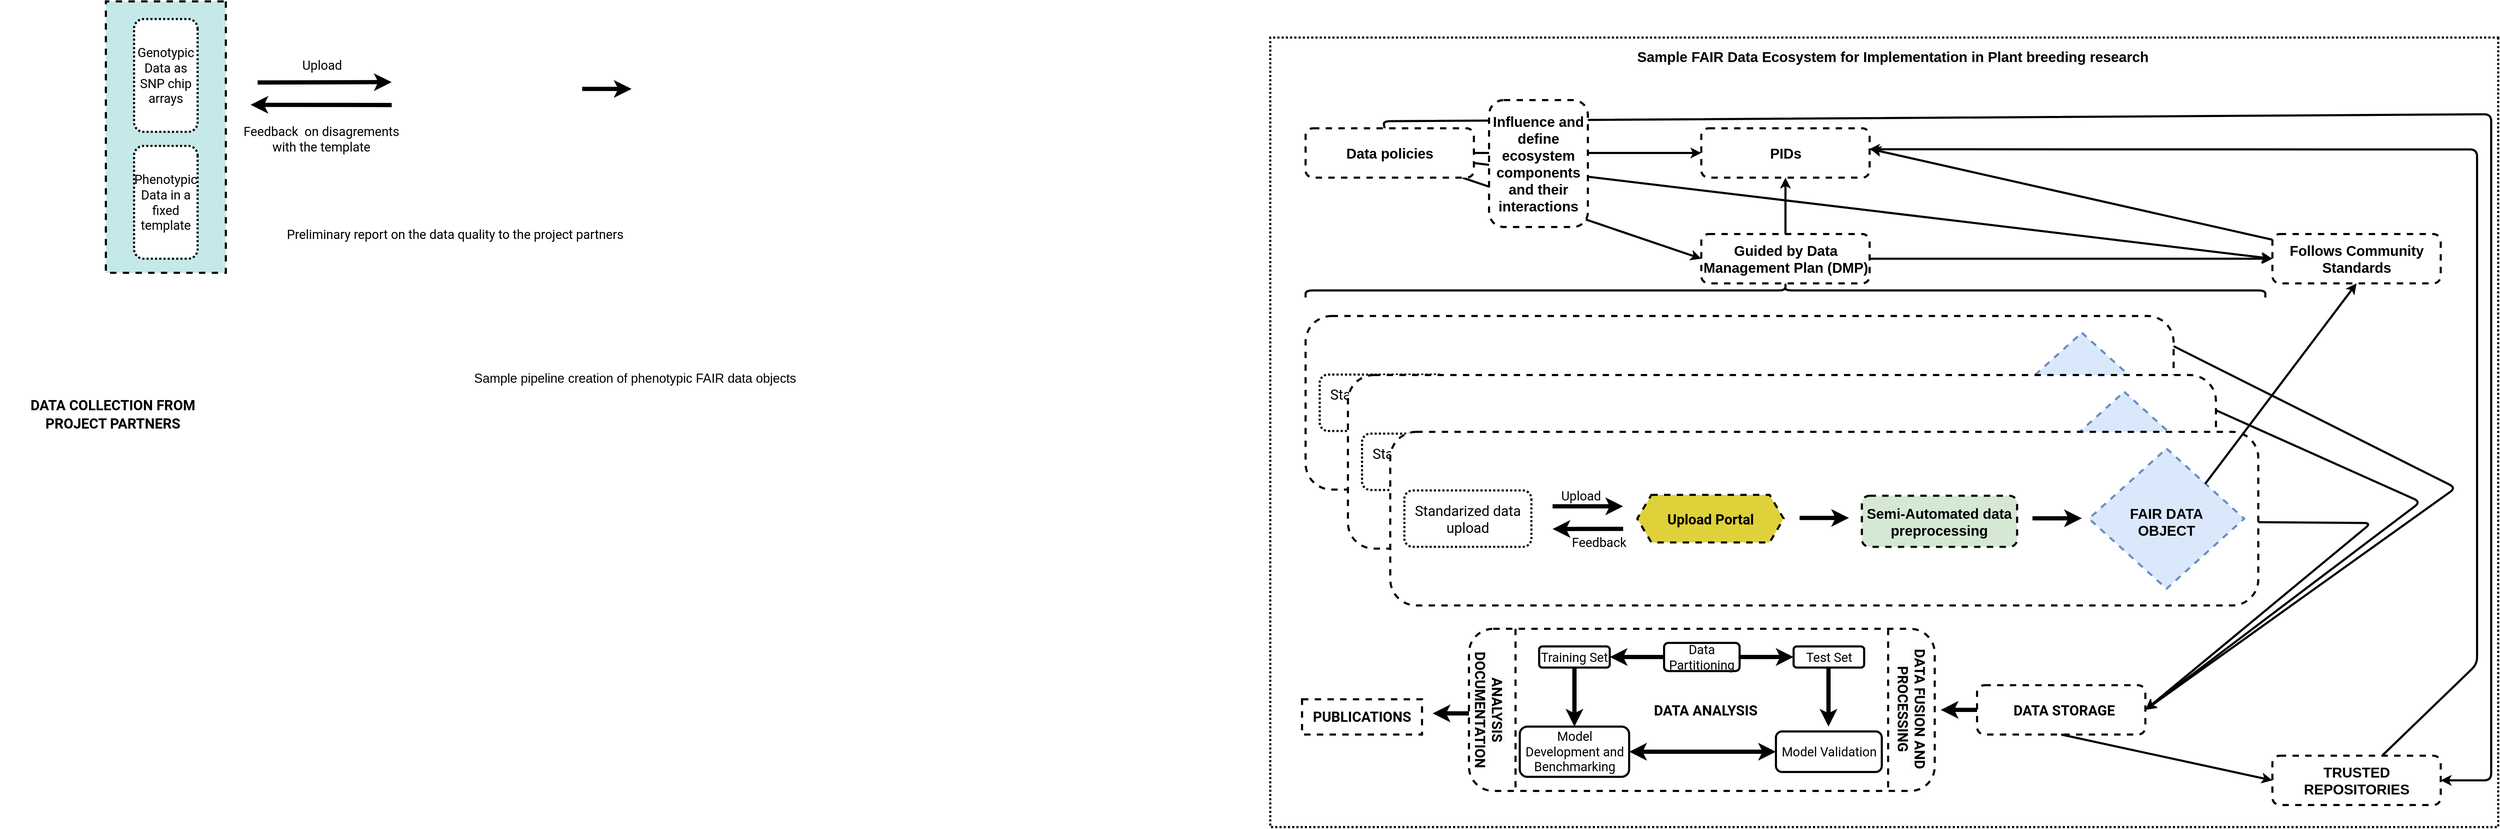 <mxfile>
    <diagram name="Page-1" id="5ZvDu0B-BvRj65fo0EQc">
        <mxGraphModel dx="5200" dy="1689" grid="1" gridSize="10" guides="1" tooltips="1" connect="1" arrows="1" fold="1" page="1" pageScale="1" pageWidth="1850" pageHeight="1850" math="0" shadow="0">
            <root>
                <mxCell id="0"/>
                <mxCell id="1" parent="0"/>
                <mxCell id="145" value="" style="rounded=0;whiteSpace=wrap;html=1;fillColor=none;dashed=1;strokeWidth=3;direction=south;dashPattern=1 1;" parent="1" vertex="1">
                    <mxGeometry x="20" y="361.25" width="1740" height="1120" as="geometry"/>
                </mxCell>
                <mxCell id="121" style="edgeStyle=none;html=1;entryX=1;entryY=0.5;entryDx=0;entryDy=0;strokeWidth=3;fontSize=20;fontColor=#000000;" parent="1" target="116" edge="1">
                    <mxGeometry relative="1" as="geometry">
                        <mxPoint x="1360" y="890" as="sourcePoint"/>
                        <Array as="points">
                            <mxPoint x="1650" y="1020"/>
                        </Array>
                    </mxGeometry>
                </mxCell>
                <mxCell id="38" value="" style="group" parent="1" vertex="1" connectable="0">
                    <mxGeometry x="70" y="756.25" width="1290" height="330" as="geometry"/>
                </mxCell>
                <mxCell id="10" value="" style="rounded=1;whiteSpace=wrap;html=1;dashed=1;strokeWidth=3;fontSize=18;" parent="38" vertex="1">
                    <mxGeometry width="1230" height="246.25" as="geometry"/>
                </mxCell>
                <mxCell id="37" value="" style="group" parent="38" vertex="1" connectable="0">
                    <mxGeometry x="20" y="23.75" width="1270" height="306.25" as="geometry"/>
                </mxCell>
                <mxCell id="33" value="" style="rhombus;whiteSpace=wrap;html=1;dashed=1;labelBackgroundColor=#99FF99;strokeColor=#6c8ebf;strokeWidth=3;fontSize=20;fillColor=#dae8fc;" parent="37" vertex="1">
                    <mxGeometry x="970" width="220" height="198.75" as="geometry"/>
                </mxCell>
                <mxCell id="36" value="" style="group" parent="37" vertex="1" connectable="0">
                    <mxGeometry y="59.37" width="1270" height="246.88" as="geometry"/>
                </mxCell>
                <mxCell id="oFZK95akWB134CkeK_YD-2" value="&lt;b&gt;&lt;font data-font-src=&quot;https://fonts.google.com/specimen/Roboto&quot; face=&quot;Roboto&quot; style=&quot;font-size: 20px;&quot;&gt;Upload Portal&lt;/font&gt;&lt;/b&gt;" style="shape=hexagon;perimeter=hexagonPerimeter2;whiteSpace=wrap;html=1;fixedSize=1;dashed=1;strokeWidth=3;fillColor=#dfd13a;" parent="36" vertex="1">
                    <mxGeometry x="330" y="6.25" width="207.5" height="67.5" as="geometry"/>
                </mxCell>
                <mxCell id="12" value="&lt;font style=&quot;font-size: 20px;&quot; data-font-src=&quot;https://fonts.google.com/specimen/Roboto&quot; face=&quot;Roboto&quot;&gt;Standarized data upload&lt;/font&gt;" style="rounded=1;whiteSpace=wrap;html=1;dashed=1;dashPattern=1 1;strokeWidth=3;direction=south;" parent="36" vertex="1">
                    <mxGeometry width="180" height="80" as="geometry"/>
                </mxCell>
                <mxCell id="25" value="" style="endArrow=classic;html=1;rounded=0;strokeWidth=6;" parent="36" edge="1">
                    <mxGeometry relative="1" as="geometry">
                        <mxPoint x="310" y="54.5" as="sourcePoint"/>
                        <mxPoint x="210" y="54.66" as="targetPoint"/>
                    </mxGeometry>
                </mxCell>
                <mxCell id="26" value="&lt;font style=&quot;font-size: 18px;&quot; data-font-src=&quot;https://fonts.google.com/specimen/Roboto&quot; face=&quot;Roboto&quot;&gt;Upload&lt;/font&gt;" style="edgeLabel;html=1;align=center;verticalAlign=middle;resizable=0;points=[];" parent="25" vertex="1" connectable="0">
                    <mxGeometry x="-0.06" y="-1" relative="1" as="geometry">
                        <mxPoint x="-13" y="-47" as="offset"/>
                    </mxGeometry>
                </mxCell>
                <mxCell id="27" value="" style="endArrow=classic;html=1;rounded=0;entryX=0.375;entryY=1;entryDx=0;entryDy=0;fontSize=16;strokeWidth=6;" parent="36" edge="1">
                    <mxGeometry relative="1" as="geometry">
                        <mxPoint x="210" y="22.5" as="sourcePoint"/>
                        <mxPoint x="310" y="22.5" as="targetPoint"/>
                        <Array as="points"/>
                    </mxGeometry>
                </mxCell>
                <mxCell id="28" value="&lt;font style=&quot;font-size: 18px;&quot; data-font-src=&quot;https://fonts.google.com/specimen/Roboto&quot; face=&quot;Roboto&quot;&gt;Feedback&amp;nbsp;&amp;nbsp;&lt;br&gt;&lt;/font&gt;" style="edgeLabel;html=1;align=center;verticalAlign=middle;resizable=0;points=[];" parent="27" vertex="1" connectable="0">
                    <mxGeometry x="-0.06" y="-1" relative="1" as="geometry">
                        <mxPoint x="23" y="49" as="offset"/>
                    </mxGeometry>
                </mxCell>
                <mxCell id="31" value="&lt;font size=&quot;1&quot; style=&quot;&quot;&gt;&lt;b style=&quot;font-size: 20px;&quot;&gt;Semi-Automated data preprocessing&lt;/b&gt;&lt;/font&gt;" style="rounded=1;whiteSpace=wrap;html=1;strokeWidth=3;dashed=1;fillColor=#d5e8d4;strokeColor=#000000;" parent="36" vertex="1">
                    <mxGeometry x="648.25" y="7.5" width="220" height="72.5" as="geometry"/>
                </mxCell>
                <mxCell id="32" value="" style="endArrow=classic;html=1;rounded=0;strokeWidth=6;" parent="36" edge="1">
                    <mxGeometry width="50" height="50" relative="1" as="geometry">
                        <mxPoint x="560" y="39" as="sourcePoint"/>
                        <mxPoint x="630" y="39" as="targetPoint"/>
                    </mxGeometry>
                </mxCell>
                <mxCell id="34" value="&lt;b style=&quot;border-color: var(--border-color);&quot;&gt;FAIR DATA OBJECT&lt;/b&gt;" style="text;html=1;strokeColor=none;fillColor=none;align=center;verticalAlign=middle;whiteSpace=wrap;rounded=0;dashed=1;labelBackgroundColor=none;strokeWidth=3;fontSize=20;fontColor=#000000;" parent="36" vertex="1">
                    <mxGeometry x="995" y="33.75" width="170" height="20" as="geometry"/>
                </mxCell>
                <mxCell id="35" value="" style="endArrow=classic;html=1;rounded=0;strokeWidth=6;" parent="36" edge="1">
                    <mxGeometry width="50" height="50" relative="1" as="geometry">
                        <mxPoint x="890" y="39.5" as="sourcePoint"/>
                        <mxPoint x="960" y="39.5" as="targetPoint"/>
                    </mxGeometry>
                </mxCell>
                <mxCell id="69" value="" style="group" parent="36" vertex="1" connectable="0">
                    <mxGeometry x="40" y="0.63" width="1230" height="246.25" as="geometry"/>
                </mxCell>
                <mxCell id="70" value="" style="rounded=1;whiteSpace=wrap;html=1;dashed=1;strokeWidth=3;fontSize=18;" parent="69" vertex="1">
                    <mxGeometry width="1230" height="246.25" as="geometry"/>
                </mxCell>
                <mxCell id="71" value="" style="group" parent="69" vertex="1" connectable="0">
                    <mxGeometry x="20" y="23.75" width="1190" height="198.75" as="geometry"/>
                </mxCell>
                <mxCell id="72" value="" style="rhombus;whiteSpace=wrap;html=1;dashed=1;labelBackgroundColor=#99FF99;strokeColor=#6c8ebf;strokeWidth=3;fontSize=20;fillColor=#dae8fc;" parent="71" vertex="1">
                    <mxGeometry x="970" width="220" height="198.75" as="geometry"/>
                </mxCell>
                <mxCell id="73" value="" style="group" parent="71" vertex="1" connectable="0">
                    <mxGeometry y="59.37" width="1165" height="80" as="geometry"/>
                </mxCell>
                <mxCell id="74" value="&lt;b&gt;&lt;font data-font-src=&quot;https://fonts.google.com/specimen/Roboto&quot; face=&quot;Roboto&quot; style=&quot;font-size: 20px;&quot;&gt;Upload Portal&lt;/font&gt;&lt;/b&gt;" style="shape=hexagon;perimeter=hexagonPerimeter2;whiteSpace=wrap;html=1;fixedSize=1;dashed=1;strokeWidth=3;fillColor=#dfd13a;" parent="73" vertex="1">
                    <mxGeometry x="330" y="6.25" width="207.5" height="67.5" as="geometry"/>
                </mxCell>
                <mxCell id="75" value="&lt;font style=&quot;font-size: 20px;&quot; data-font-src=&quot;https://fonts.google.com/specimen/Roboto&quot; face=&quot;Roboto&quot;&gt;Standarized data upload&lt;/font&gt;" style="rounded=1;whiteSpace=wrap;html=1;dashed=1;dashPattern=1 1;strokeWidth=3;direction=south;" parent="73" vertex="1">
                    <mxGeometry width="180" height="80" as="geometry"/>
                </mxCell>
                <mxCell id="76" value="" style="endArrow=classic;html=1;rounded=0;strokeWidth=6;" parent="73" edge="1">
                    <mxGeometry relative="1" as="geometry">
                        <mxPoint x="310" y="54.5" as="sourcePoint"/>
                        <mxPoint x="210" y="54.66" as="targetPoint"/>
                    </mxGeometry>
                </mxCell>
                <mxCell id="77" value="&lt;font style=&quot;font-size: 18px;&quot; data-font-src=&quot;https://fonts.google.com/specimen/Roboto&quot; face=&quot;Roboto&quot;&gt;Upload&lt;/font&gt;" style="edgeLabel;html=1;align=center;verticalAlign=middle;resizable=0;points=[];" parent="76" vertex="1" connectable="0">
                    <mxGeometry x="-0.06" y="-1" relative="1" as="geometry">
                        <mxPoint x="-13" y="-47" as="offset"/>
                    </mxGeometry>
                </mxCell>
                <mxCell id="78" value="" style="endArrow=classic;html=1;rounded=0;entryX=0.375;entryY=1;entryDx=0;entryDy=0;fontSize=16;strokeWidth=6;" parent="73" edge="1">
                    <mxGeometry relative="1" as="geometry">
                        <mxPoint x="210" y="22.5" as="sourcePoint"/>
                        <mxPoint x="310" y="22.5" as="targetPoint"/>
                        <Array as="points"/>
                    </mxGeometry>
                </mxCell>
                <mxCell id="79" value="&lt;font style=&quot;font-size: 18px;&quot; data-font-src=&quot;https://fonts.google.com/specimen/Roboto&quot; face=&quot;Roboto&quot;&gt;Feedback&amp;nbsp;&amp;nbsp;&lt;br&gt;&lt;/font&gt;" style="edgeLabel;html=1;align=center;verticalAlign=middle;resizable=0;points=[];" parent="78" vertex="1" connectable="0">
                    <mxGeometry x="-0.06" y="-1" relative="1" as="geometry">
                        <mxPoint x="23" y="49" as="offset"/>
                    </mxGeometry>
                </mxCell>
                <mxCell id="80" value="&lt;font size=&quot;1&quot; style=&quot;&quot;&gt;&lt;b style=&quot;font-size: 20px;&quot;&gt;Semi-Automated data preprocessing&lt;/b&gt;&lt;/font&gt;" style="rounded=1;whiteSpace=wrap;html=1;strokeWidth=3;dashed=1;fillColor=#d5e8d4;strokeColor=#000000;" parent="73" vertex="1">
                    <mxGeometry x="648.25" y="7.5" width="220" height="72.5" as="geometry"/>
                </mxCell>
                <mxCell id="81" value="" style="endArrow=classic;html=1;rounded=0;strokeWidth=6;" parent="73" edge="1">
                    <mxGeometry width="50" height="50" relative="1" as="geometry">
                        <mxPoint x="560" y="39" as="sourcePoint"/>
                        <mxPoint x="630" y="39" as="targetPoint"/>
                    </mxGeometry>
                </mxCell>
                <mxCell id="82" value="&lt;b style=&quot;border-color: var(--border-color);&quot;&gt;FAIR DATA OBJECT&lt;/b&gt;" style="text;html=1;strokeColor=none;fillColor=none;align=center;verticalAlign=middle;whiteSpace=wrap;rounded=0;dashed=1;labelBackgroundColor=none;strokeWidth=3;fontSize=20;fontColor=#000000;" parent="73" vertex="1">
                    <mxGeometry x="995" y="33.75" width="170" height="20" as="geometry"/>
                </mxCell>
                <mxCell id="83" value="" style="endArrow=classic;html=1;rounded=0;strokeWidth=6;" parent="73" edge="1">
                    <mxGeometry width="50" height="50" relative="1" as="geometry">
                        <mxPoint x="890" y="39.5" as="sourcePoint"/>
                        <mxPoint x="960" y="39.5" as="targetPoint"/>
                    </mxGeometry>
                </mxCell>
                <mxCell id="84" value="" style="group" parent="1" vertex="1" connectable="0">
                    <mxGeometry x="150" y="920" width="1270" height="246.88" as="geometry"/>
                </mxCell>
                <mxCell id="85" value="&lt;b&gt;&lt;font data-font-src=&quot;https://fonts.google.com/specimen/Roboto&quot; face=&quot;Roboto&quot; style=&quot;font-size: 20px;&quot;&gt;Upload Portal&lt;/font&gt;&lt;/b&gt;" style="shape=hexagon;perimeter=hexagonPerimeter2;whiteSpace=wrap;html=1;fixedSize=1;dashed=1;strokeWidth=3;fillColor=#dfd13a;" parent="84" vertex="1">
                    <mxGeometry x="330" y="6.25" width="207.5" height="67.5" as="geometry"/>
                </mxCell>
                <mxCell id="87" value="" style="endArrow=classic;html=1;rounded=0;strokeWidth=6;" parent="84" edge="1">
                    <mxGeometry relative="1" as="geometry">
                        <mxPoint x="310" y="54.5" as="sourcePoint"/>
                        <mxPoint x="210" y="54.66" as="targetPoint"/>
                    </mxGeometry>
                </mxCell>
                <mxCell id="88" value="&lt;font style=&quot;font-size: 18px;&quot; data-font-src=&quot;https://fonts.google.com/specimen/Roboto&quot; face=&quot;Roboto&quot;&gt;Upload&lt;/font&gt;" style="edgeLabel;html=1;align=center;verticalAlign=middle;resizable=0;points=[];" parent="87" vertex="1" connectable="0">
                    <mxGeometry x="-0.06" y="-1" relative="1" as="geometry">
                        <mxPoint x="-13" y="-47" as="offset"/>
                    </mxGeometry>
                </mxCell>
                <mxCell id="89" value="" style="endArrow=classic;html=1;rounded=0;entryX=0.375;entryY=1;entryDx=0;entryDy=0;fontSize=16;strokeWidth=6;" parent="84" edge="1">
                    <mxGeometry relative="1" as="geometry">
                        <mxPoint x="210" y="22.5" as="sourcePoint"/>
                        <mxPoint x="310" y="22.5" as="targetPoint"/>
                        <Array as="points"/>
                    </mxGeometry>
                </mxCell>
                <mxCell id="90" value="&lt;font style=&quot;font-size: 18px;&quot; data-font-src=&quot;https://fonts.google.com/specimen/Roboto&quot; face=&quot;Roboto&quot;&gt;Feedback&amp;nbsp;&amp;nbsp;&lt;br&gt;&lt;/font&gt;" style="edgeLabel;html=1;align=center;verticalAlign=middle;resizable=0;points=[];" parent="89" vertex="1" connectable="0">
                    <mxGeometry x="-0.06" y="-1" relative="1" as="geometry">
                        <mxPoint x="23" y="49" as="offset"/>
                    </mxGeometry>
                </mxCell>
                <mxCell id="91" value="&lt;font size=&quot;1&quot; style=&quot;&quot;&gt;&lt;b style=&quot;font-size: 20px;&quot;&gt;Semi-Automated data preprocessing&lt;/b&gt;&lt;/font&gt;" style="rounded=1;whiteSpace=wrap;html=1;strokeWidth=3;dashed=1;fillColor=#d5e8d4;strokeColor=#000000;" parent="84" vertex="1">
                    <mxGeometry x="648.25" y="7.5" width="220" height="72.5" as="geometry"/>
                </mxCell>
                <mxCell id="92" value="" style="endArrow=classic;html=1;rounded=0;strokeWidth=6;" parent="84" edge="1">
                    <mxGeometry width="50" height="50" relative="1" as="geometry">
                        <mxPoint x="560" y="39" as="sourcePoint"/>
                        <mxPoint x="630" y="39" as="targetPoint"/>
                    </mxGeometry>
                </mxCell>
                <mxCell id="93" value="&lt;b style=&quot;border-color: var(--border-color);&quot;&gt;FAIR DATA OBJECT&lt;/b&gt;" style="text;html=1;strokeColor=none;fillColor=none;align=center;verticalAlign=middle;whiteSpace=wrap;rounded=0;dashed=1;labelBackgroundColor=none;strokeWidth=3;fontSize=20;fontColor=#000000;" parent="84" vertex="1">
                    <mxGeometry x="995" y="33.75" width="170" height="20" as="geometry"/>
                </mxCell>
                <mxCell id="94" value="" style="endArrow=classic;html=1;rounded=0;strokeWidth=6;" parent="84" edge="1">
                    <mxGeometry width="50" height="50" relative="1" as="geometry">
                        <mxPoint x="890" y="39.5" as="sourcePoint"/>
                        <mxPoint x="960" y="39.5" as="targetPoint"/>
                    </mxGeometry>
                </mxCell>
                <mxCell id="95" value="" style="group" parent="84" vertex="1" connectable="0">
                    <mxGeometry x="40" y="0.63" width="1230" height="246.25" as="geometry"/>
                </mxCell>
                <mxCell id="96" value="" style="rounded=1;whiteSpace=wrap;html=1;dashed=1;strokeWidth=3;fontSize=18;" parent="95" vertex="1">
                    <mxGeometry width="1230" height="246.25" as="geometry"/>
                </mxCell>
                <mxCell id="97" value="" style="group" parent="95" vertex="1" connectable="0">
                    <mxGeometry x="20" y="23.75" width="1190" height="198.75" as="geometry"/>
                </mxCell>
                <mxCell id="98" value="" style="rhombus;whiteSpace=wrap;html=1;dashed=1;labelBackgroundColor=#99FF99;strokeColor=#6c8ebf;strokeWidth=3;fontSize=20;fillColor=#dae8fc;" parent="97" vertex="1">
                    <mxGeometry x="970" width="220" height="198.75" as="geometry"/>
                </mxCell>
                <mxCell id="99" value="" style="group" parent="97" vertex="1" connectable="0">
                    <mxGeometry y="59.37" width="1165" height="80" as="geometry"/>
                </mxCell>
                <mxCell id="100" value="&lt;b&gt;&lt;font data-font-src=&quot;https://fonts.google.com/specimen/Roboto&quot; face=&quot;Roboto&quot; style=&quot;font-size: 20px;&quot;&gt;Upload Portal&lt;/font&gt;&lt;/b&gt;" style="shape=hexagon;perimeter=hexagonPerimeter2;whiteSpace=wrap;html=1;fixedSize=1;dashed=1;strokeWidth=3;fillColor=#dfd13a;" parent="99" vertex="1">
                    <mxGeometry x="330" y="6.25" width="207.5" height="67.5" as="geometry"/>
                </mxCell>
                <mxCell id="101" value="&lt;font style=&quot;font-size: 20px;&quot; data-font-src=&quot;https://fonts.google.com/specimen/Roboto&quot; face=&quot;Roboto&quot;&gt;Standarized data upload&lt;/font&gt;" style="rounded=1;whiteSpace=wrap;html=1;dashed=1;dashPattern=1 1;strokeWidth=3;direction=south;" parent="99" vertex="1">
                    <mxGeometry width="180" height="80" as="geometry"/>
                </mxCell>
                <mxCell id="102" value="" style="endArrow=classic;html=1;rounded=0;strokeWidth=6;" parent="99" edge="1">
                    <mxGeometry relative="1" as="geometry">
                        <mxPoint x="310" y="54.5" as="sourcePoint"/>
                        <mxPoint x="210" y="54.66" as="targetPoint"/>
                    </mxGeometry>
                </mxCell>
                <mxCell id="103" value="&lt;font style=&quot;font-size: 18px;&quot; data-font-src=&quot;https://fonts.google.com/specimen/Roboto&quot; face=&quot;Roboto&quot;&gt;Upload&lt;/font&gt;" style="edgeLabel;html=1;align=center;verticalAlign=middle;resizable=0;points=[];" parent="102" vertex="1" connectable="0">
                    <mxGeometry x="-0.06" y="-1" relative="1" as="geometry">
                        <mxPoint x="-13" y="-47" as="offset"/>
                    </mxGeometry>
                </mxCell>
                <mxCell id="104" value="" style="endArrow=classic;html=1;rounded=0;entryX=0.375;entryY=1;entryDx=0;entryDy=0;fontSize=16;strokeWidth=6;" parent="99" edge="1">
                    <mxGeometry relative="1" as="geometry">
                        <mxPoint x="210" y="22.5" as="sourcePoint"/>
                        <mxPoint x="310" y="22.5" as="targetPoint"/>
                        <Array as="points"/>
                    </mxGeometry>
                </mxCell>
                <mxCell id="105" value="&lt;font style=&quot;font-size: 18px;&quot; data-font-src=&quot;https://fonts.google.com/specimen/Roboto&quot; face=&quot;Roboto&quot;&gt;Feedback&amp;nbsp;&amp;nbsp;&lt;br&gt;&lt;/font&gt;" style="edgeLabel;html=1;align=center;verticalAlign=middle;resizable=0;points=[];" parent="104" vertex="1" connectable="0">
                    <mxGeometry x="-0.06" y="-1" relative="1" as="geometry">
                        <mxPoint x="23" y="49" as="offset"/>
                    </mxGeometry>
                </mxCell>
                <mxCell id="106" value="&lt;font size=&quot;1&quot; style=&quot;&quot;&gt;&lt;b style=&quot;font-size: 20px;&quot;&gt;Semi-Automated data preprocessing&lt;/b&gt;&lt;/font&gt;" style="rounded=1;whiteSpace=wrap;html=1;strokeWidth=3;dashed=1;fillColor=#d5e8d4;strokeColor=#000000;" parent="99" vertex="1">
                    <mxGeometry x="648.25" y="7.5" width="220" height="72.5" as="geometry"/>
                </mxCell>
                <mxCell id="107" value="" style="endArrow=classic;html=1;rounded=0;strokeWidth=6;" parent="99" edge="1">
                    <mxGeometry width="50" height="50" relative="1" as="geometry">
                        <mxPoint x="560" y="39" as="sourcePoint"/>
                        <mxPoint x="630" y="39" as="targetPoint"/>
                    </mxGeometry>
                </mxCell>
                <mxCell id="108" value="&lt;b style=&quot;border-color: var(--border-color);&quot;&gt;FAIR DATA OBJECT&lt;/b&gt;" style="text;html=1;strokeColor=none;fillColor=none;align=center;verticalAlign=middle;whiteSpace=wrap;rounded=0;dashed=1;labelBackgroundColor=none;strokeWidth=3;fontSize=20;fontColor=#000000;" parent="99" vertex="1">
                    <mxGeometry x="995" y="33.75" width="170" height="20" as="geometry"/>
                </mxCell>
                <mxCell id="109" value="" style="endArrow=classic;html=1;rounded=0;strokeWidth=6;" parent="99" edge="1">
                    <mxGeometry width="50" height="50" relative="1" as="geometry">
                        <mxPoint x="890" y="39.5" as="sourcePoint"/>
                        <mxPoint x="960" y="39.5" as="targetPoint"/>
                    </mxGeometry>
                </mxCell>
                <mxCell id="120" style="edgeStyle=none;html=1;entryX=1;entryY=0.5;entryDx=0;entryDy=0;fontSize=20;fontColor=#000000;strokeWidth=3;" parent="1" source="96" target="116" edge="1">
                    <mxGeometry relative="1" as="geometry">
                        <Array as="points">
                            <mxPoint x="1580" y="1050"/>
                        </Array>
                    </mxGeometry>
                </mxCell>
                <mxCell id="122" style="edgeStyle=none;html=1;entryX=1;entryY=0.5;entryDx=0;entryDy=0;strokeWidth=3;fontSize=20;fontColor=#000000;exitX=1;exitY=0.174;exitDx=0;exitDy=0;exitPerimeter=0;" parent="1" source="10" target="116" edge="1">
                    <mxGeometry relative="1" as="geometry">
                        <mxPoint x="1300" y="780" as="sourcePoint"/>
                        <mxPoint x="1410" y="1287.5" as="targetPoint"/>
                        <Array as="points">
                            <mxPoint x="1700" y="1000"/>
                        </Array>
                    </mxGeometry>
                </mxCell>
                <mxCell id="132" value="" style="group" parent="1" vertex="1" connectable="0">
                    <mxGeometry x="135" y="1300" width="320" height="50" as="geometry"/>
                </mxCell>
                <mxCell id="140" value="" style="group" parent="132" vertex="1" connectable="0">
                    <mxGeometry x="-145" width="320" height="50" as="geometry"/>
                </mxCell>
                <mxCell id="oFZK95akWB134CkeK_YD-35" value="" style="rounded=0;whiteSpace=wrap;html=1;dashed=1;strokeWidth=3;" parent="140" vertex="1">
                    <mxGeometry x="75" width="170" height="50" as="geometry"/>
                </mxCell>
                <mxCell id="9" value="&lt;font face=&quot;Roboto&quot;&gt;&lt;span style=&quot;font-size: 20px;&quot;&gt;PUBLICATIONS&lt;/span&gt;&lt;/font&gt;" style="text;html=1;strokeColor=none;fillColor=none;align=center;verticalAlign=middle;whiteSpace=wrap;rounded=1;rotation=0;fontSize=21;fontStyle=1" parent="140" vertex="1">
                    <mxGeometry y="10" width="320" height="30" as="geometry"/>
                </mxCell>
                <mxCell id="141" value="" style="group" parent="1" vertex="1" connectable="0">
                    <mxGeometry x="250" y="1200" width="780" height="230" as="geometry"/>
                </mxCell>
                <mxCell id="131" value="" style="shape=process;whiteSpace=wrap;html=1;backgroundOutline=1;rounded=1;dashed=1;labelBackgroundColor=none;strokeColor=#000000;strokeWidth=3;fontSize=20;fontColor=#000000;" parent="141" vertex="1">
                    <mxGeometry x="51.5" width="660" height="230" as="geometry"/>
                </mxCell>
                <mxCell id="oFZK95akWB134CkeK_YD-29" value="&lt;font style=&quot;font-size: 18px;&quot; data-font-src=&quot;https://fonts.google.com/specimen/Roboto&quot; face=&quot;Roboto&quot;&gt;Data Partitioning&lt;/font&gt;" style="rounded=1;whiteSpace=wrap;html=1;strokeWidth=3;" parent="141" vertex="1">
                    <mxGeometry x="328" y="20" width="107" height="40" as="geometry"/>
                </mxCell>
                <mxCell id="oFZK95akWB134CkeK_YD-32" value="&lt;font style=&quot;font-size: 18px;&quot; data-font-src=&quot;https://fonts.google.com/specimen/Roboto&quot; face=&quot;Roboto&quot;&gt;Test Set&lt;/font&gt;" style="rounded=1;whiteSpace=wrap;html=1;strokeWidth=3;" parent="141" vertex="1">
                    <mxGeometry x="511.5" y="25" width="100" height="30" as="geometry"/>
                </mxCell>
                <mxCell id="beYOVeJ275iZk2N2ftyy-7" value="" style="edgeStyle=orthogonalEdgeStyle;rounded=0;orthogonalLoop=1;jettySize=auto;html=1;strokeWidth=6;" parent="141" source="oFZK95akWB134CkeK_YD-29" target="oFZK95akWB134CkeK_YD-32" edge="1">
                    <mxGeometry relative="1" as="geometry"/>
                </mxCell>
                <mxCell id="oFZK95akWB134CkeK_YD-33" value="&lt;font style=&quot;font-size: 18px;&quot; data-font-src=&quot;https://fonts.google.com/specimen/Roboto&quot; face=&quot;Roboto&quot;&gt;Model Development and Benchmarking&lt;/font&gt;" style="rounded=1;whiteSpace=wrap;html=1;strokeWidth=3;" parent="141" vertex="1">
                    <mxGeometry x="123.5" y="138.75" width="155" height="71.25" as="geometry"/>
                </mxCell>
                <mxCell id="oFZK95akWB134CkeK_YD-34" value="&lt;font style=&quot;font-size: 18px;&quot; data-font-src=&quot;https://fonts.google.com/specimen/Roboto&quot; face=&quot;Roboto&quot;&gt;Model Validation&lt;/font&gt;" style="rounded=1;whiteSpace=wrap;html=1;strokeWidth=3;" parent="141" vertex="1">
                    <mxGeometry x="486.5" y="145.63" width="150" height="57.5" as="geometry"/>
                </mxCell>
                <mxCell id="R-aJPsxZ6_3DjVfokjPK-3" value="&lt;font data-font-src=&quot;https://fonts.google.com/specimen/Roboto&quot; face=&quot;Roboto&quot; style=&quot;font-size: 20px;&quot;&gt;&lt;b style=&quot;&quot;&gt;DATA ANALYSIS&lt;/b&gt;&lt;/font&gt;" style="text;html=1;strokeColor=none;fillColor=none;align=center;verticalAlign=middle;whiteSpace=wrap;rounded=0;" parent="141" vertex="1">
                    <mxGeometry x="301.5" y="100" width="170" height="30" as="geometry"/>
                </mxCell>
                <mxCell id="oFZK95akWB134CkeK_YD-31" value="&lt;font style=&quot;font-size: 18px;&quot; data-font-src=&quot;https://fonts.google.com/specimen/Roboto&quot; face=&quot;Roboto&quot;&gt;Training Set&lt;/font&gt;" style="rounded=1;whiteSpace=wrap;html=1;strokeWidth=3;" parent="141" vertex="1">
                    <mxGeometry x="151" y="25" width="100" height="30" as="geometry"/>
                </mxCell>
                <mxCell id="beYOVeJ275iZk2N2ftyy-8" value="" style="edgeStyle=orthogonalEdgeStyle;rounded=0;orthogonalLoop=1;jettySize=auto;html=1;strokeWidth=6;" parent="141" source="oFZK95akWB134CkeK_YD-29" target="oFZK95akWB134CkeK_YD-31" edge="1">
                    <mxGeometry relative="1" as="geometry"/>
                </mxCell>
                <mxCell id="beYOVeJ275iZk2N2ftyy-11" value="" style="endArrow=classic;html=1;rounded=0;entryX=0.5;entryY=0;entryDx=0;entryDy=0;exitX=0.5;exitY=1;exitDx=0;exitDy=0;strokeWidth=6;" parent="141" source="oFZK95akWB134CkeK_YD-31" target="oFZK95akWB134CkeK_YD-33" edge="1">
                    <mxGeometry width="50" height="50" relative="1" as="geometry">
                        <mxPoint x="151" y="70" as="sourcePoint"/>
                        <mxPoint x="201" y="20" as="targetPoint"/>
                    </mxGeometry>
                </mxCell>
                <mxCell id="beYOVeJ275iZk2N2ftyy-13" value="" style="endArrow=classic;startArrow=classic;html=1;rounded=0;entryX=0;entryY=0.5;entryDx=0;entryDy=0;exitX=1;exitY=0.5;exitDx=0;exitDy=0;strokeWidth=6;" parent="141" source="oFZK95akWB134CkeK_YD-33" target="oFZK95akWB134CkeK_YD-34" edge="1">
                    <mxGeometry width="50" height="50" relative="1" as="geometry">
                        <mxPoint x="361" y="175" as="sourcePoint"/>
                        <mxPoint x="411" y="125" as="targetPoint"/>
                    </mxGeometry>
                </mxCell>
                <mxCell id="135" value="" style="endArrow=classic;html=1;rounded=0;entryX=0.5;entryY=0;entryDx=0;entryDy=0;exitX=0.5;exitY=1;exitDx=0;exitDy=0;strokeWidth=6;" parent="141" edge="1">
                    <mxGeometry width="50" height="50" relative="1" as="geometry">
                        <mxPoint x="560.97" y="55" as="sourcePoint"/>
                        <mxPoint x="560.97" y="138.75" as="targetPoint"/>
                    </mxGeometry>
                </mxCell>
                <mxCell id="139" value="" style="edgeStyle=none;html=1;strokeWidth=6;fontSize=20;fontColor=#000000;" parent="141" edge="1">
                    <mxGeometry relative="1" as="geometry">
                        <mxPoint x="51.5" y="120" as="sourcePoint"/>
                        <mxPoint y="120" as="targetPoint"/>
                    </mxGeometry>
                </mxCell>
                <mxCell id="143" value="&lt;b style=&quot;border-color: var(--border-color); color: rgb(0, 0, 0); font-family: Roboto; font-size: 20px; font-style: normal; font-variant-ligatures: normal; font-variant-caps: normal; letter-spacing: normal; orphans: 2; text-indent: 0px; text-transform: none; widows: 2; word-spacing: 0px; -webkit-text-stroke-width: 0px; background-color: rgb(251, 251, 251); text-decoration-thickness: initial; text-decoration-style: initial; text-decoration-color: initial;&quot;&gt;DATA FUSION AND PROCESSING&lt;/b&gt;" style="text;whiteSpace=wrap;html=1;rotation=90;align=center;" parent="141" vertex="1">
                    <mxGeometry x="594" y="88.75" width="180" height="50" as="geometry"/>
                </mxCell>
                <mxCell id="144" value="&lt;b style=&quot;border-color: var(--border-color); color: rgb(0, 0, 0); font-style: normal; font-variant-ligatures: normal; font-variant-caps: normal; letter-spacing: normal; orphans: 2; text-indent: 0px; text-transform: none; widows: 2; word-spacing: 0px; -webkit-text-stroke-width: 0px; text-decoration-thickness: initial; text-decoration-style: initial; text-decoration-color: initial; font-family: Roboto; font-size: 20px; background-color: rgb(251, 251, 251);&quot;&gt;ANALYSIS DOCUMENTATION&lt;/b&gt;" style="text;whiteSpace=wrap;html=1;rotation=90;align=center;" parent="141" vertex="1">
                    <mxGeometry x="10" y="90" width="150" height="50" as="geometry"/>
                </mxCell>
                <mxCell id="142" value="" style="group" parent="1" vertex="1" connectable="0">
                    <mxGeometry x="970" y="1280" width="290" height="70" as="geometry"/>
                </mxCell>
                <mxCell id="130" value="" style="edgeStyle=none;html=1;strokeWidth=6;fontSize=20;fontColor=#000000;" parent="142" source="118" edge="1">
                    <mxGeometry relative="1" as="geometry">
                        <mxPoint y="35" as="targetPoint"/>
                    </mxGeometry>
                </mxCell>
                <mxCell id="118" value="" style="rounded=1;whiteSpace=wrap;html=1;dashed=1;labelBackgroundColor=none;strokeColor=#000000;strokeWidth=3;fontSize=20;fontColor=#000000;" parent="142" vertex="1">
                    <mxGeometry x="51.5" width="238.5" height="70" as="geometry"/>
                </mxCell>
                <mxCell id="116" value="&lt;font data-font-src=&quot;https://fonts.google.com/specimen/Roboto&quot; face=&quot;Roboto&quot; style=&quot;font-size: 20px;&quot;&gt;&lt;b style=&quot;&quot;&gt;DATA STORAGE&lt;/b&gt;&lt;/font&gt;" style="text;html=1;strokeColor=none;fillColor=none;align=center;verticalAlign=middle;whiteSpace=wrap;rounded=0;rotation=0;" parent="142" vertex="1">
                    <mxGeometry x="60" y="20" width="230" height="30" as="geometry"/>
                </mxCell>
                <mxCell id="180" style="edgeStyle=none;html=1;strokeWidth=3;entryX=0.997;entryY=0.425;entryDx=0;entryDy=0;entryPerimeter=0;" edge="1" parent="1" source="146" target="177">
                    <mxGeometry relative="1" as="geometry">
                        <mxPoint x="880" y="520" as="targetPoint"/>
                        <Array as="points">
                            <mxPoint x="1730" y="1250"/>
                            <mxPoint x="1730" y="520"/>
                        </Array>
                    </mxGeometry>
                </mxCell>
                <mxCell id="146" value="&lt;b&gt;TRUSTED REPOSITORIES&lt;/b&gt;" style="rounded=1;whiteSpace=wrap;html=1;dashed=1;labelBackgroundColor=none;strokeColor=#000000;strokeWidth=3;fontSize=20;fontColor=#000000;" parent="1" vertex="1">
                    <mxGeometry x="1440" y="1380" width="238.5" height="70" as="geometry"/>
                </mxCell>
                <mxCell id="149" style="edgeStyle=none;html=1;entryX=0;entryY=0.5;entryDx=0;entryDy=0;strokeWidth=3;exitX=0.5;exitY=1;exitDx=0;exitDy=0;" parent="1" source="118" target="146" edge="1">
                    <mxGeometry relative="1" as="geometry"/>
                </mxCell>
                <mxCell id="151" value="" style="shape=curlyBracket;whiteSpace=wrap;html=1;rounded=1;flipH=1;labelPosition=right;verticalLabelPosition=middle;align=left;verticalAlign=middle;direction=south;fontSize=14;spacing=3;strokeWidth=3;" parent="1" vertex="1">
                    <mxGeometry x="70" y="710" width="1360" height="20" as="geometry"/>
                </mxCell>
                <mxCell id="154" value="" style="edgeStyle=none;html=1;fontSize=14;" parent="1" source="152" target="151" edge="1">
                    <mxGeometry relative="1" as="geometry"/>
                </mxCell>
                <mxCell id="155" style="edgeStyle=none;html=1;entryX=0;entryY=0.5;entryDx=0;entryDy=0;fontSize=14;spacing=3;strokeWidth=3;" parent="1" source="152" target="153" edge="1">
                    <mxGeometry relative="1" as="geometry"/>
                </mxCell>
                <mxCell id="178" style="edgeStyle=none;html=1;strokeWidth=3;" edge="1" parent="1" source="152" target="177">
                    <mxGeometry relative="1" as="geometry"/>
                </mxCell>
                <mxCell id="152" value="&lt;b&gt;Guided by Data Management Plan (DMP)&lt;/b&gt;" style="rounded=1;whiteSpace=wrap;html=1;dashed=1;labelBackgroundColor=none;strokeColor=#000000;strokeWidth=3;fontSize=20;fontColor=#000000;" parent="1" vertex="1">
                    <mxGeometry x="630.75" y="640" width="238.5" height="70" as="geometry"/>
                </mxCell>
                <mxCell id="179" style="edgeStyle=none;html=1;entryX=1.004;entryY=0.42;entryDx=0;entryDy=0;strokeWidth=3;entryPerimeter=0;" edge="1" parent="1" source="153" target="177">
                    <mxGeometry relative="1" as="geometry"/>
                </mxCell>
                <mxCell id="153" value="&lt;b&gt;Follows Community Standards&lt;/b&gt;" style="rounded=1;whiteSpace=wrap;html=1;dashed=1;labelBackgroundColor=none;strokeColor=#000000;strokeWidth=3;fontSize=20;fontColor=#000000;" parent="1" vertex="1">
                    <mxGeometry x="1440" y="640" width="238.5" height="70" as="geometry"/>
                </mxCell>
                <mxCell id="156" style="edgeStyle=none;html=1;exitX=1;exitY=0;exitDx=0;exitDy=0;fontSize=14;entryX=0.5;entryY=1;entryDx=0;entryDy=0;strokeWidth=3;" parent="1" source="98" target="153" edge="1">
                    <mxGeometry relative="1" as="geometry"/>
                </mxCell>
                <mxCell id="166" value="" style="rounded=0;whiteSpace=wrap;html=1;fillColor=#c4e9e8;dashed=1;strokeWidth=3;direction=south;" vertex="1" parent="1">
                    <mxGeometry x="-1630" y="310" width="170" height="385" as="geometry"/>
                </mxCell>
                <mxCell id="167" value="&lt;font style=&quot;font-size: 18px;&quot; data-font-src=&quot;https://fonts.google.com/specimen/Roboto&quot; face=&quot;Roboto&quot;&gt;Phenotypic Data in a fixed template&lt;/font&gt;" style="rounded=1;whiteSpace=wrap;html=1;dashed=1;dashPattern=1 1;strokeWidth=3;direction=south;" vertex="1" parent="1">
                    <mxGeometry x="-1590" y="515" width="90" height="160" as="geometry"/>
                </mxCell>
                <mxCell id="168" value="&lt;font style=&quot;font-size: 18px;&quot; data-font-src=&quot;https://fonts.google.com/specimen/Roboto&quot; face=&quot;Roboto&quot;&gt;Genotypic Data as SNP chip arrays&lt;/font&gt;" style="rounded=1;whiteSpace=wrap;html=1;dashed=1;dashPattern=1 1;strokeWidth=3;direction=south;" vertex="1" parent="1">
                    <mxGeometry x="-1590" y="335" width="90" height="160" as="geometry"/>
                </mxCell>
                <mxCell id="169" value="" style="endArrow=classic;html=1;rounded=0;strokeWidth=6;" edge="1" parent="1">
                    <mxGeometry width="50" height="50" relative="1" as="geometry">
                        <mxPoint x="-955" y="434.17" as="sourcePoint"/>
                        <mxPoint x="-885" y="434.17" as="targetPoint"/>
                    </mxGeometry>
                </mxCell>
                <mxCell id="170" value="&lt;font style=&quot;font-size: 18px;&quot; data-font-src=&quot;https://fonts.google.com/specimen/Roboto&quot; face=&quot;Roboto&quot;&gt;Preliminary report on the data quality to the project partners&lt;/font&gt;" style="text;html=1;strokeColor=none;fillColor=none;align=center;verticalAlign=middle;whiteSpace=wrap;rounded=0;" vertex="1" parent="1">
                    <mxGeometry x="-1375" y="630" width="480" height="20" as="geometry"/>
                </mxCell>
                <mxCell id="171" value="" style="endArrow=classic;html=1;rounded=0;strokeWidth=6;" edge="1" parent="1">
                    <mxGeometry relative="1" as="geometry">
                        <mxPoint x="-1225" y="457" as="sourcePoint"/>
                        <mxPoint x="-1425" y="456.67" as="targetPoint"/>
                    </mxGeometry>
                </mxCell>
                <mxCell id="172" value="&lt;font style=&quot;font-size: 18px;&quot; data-font-src=&quot;https://fonts.google.com/specimen/Roboto&quot; face=&quot;Roboto&quot;&gt;Upload&lt;/font&gt;" style="edgeLabel;html=1;align=center;verticalAlign=middle;resizable=0;points=[];" vertex="1" connectable="0" parent="171">
                    <mxGeometry x="-0.06" y="-1" relative="1" as="geometry">
                        <mxPoint x="-5" y="-56" as="offset"/>
                    </mxGeometry>
                </mxCell>
                <mxCell id="173" value="" style="endArrow=classic;html=1;rounded=0;entryX=0.375;entryY=1;entryDx=0;entryDy=0;fontSize=16;strokeWidth=6;" edge="1" parent="1">
                    <mxGeometry relative="1" as="geometry">
                        <mxPoint x="-1415" y="425" as="sourcePoint"/>
                        <mxPoint x="-1225" y="424.51" as="targetPoint"/>
                        <Array as="points"/>
                    </mxGeometry>
                </mxCell>
                <mxCell id="174" value="&lt;font style=&quot;font-size: 18px;&quot; data-font-src=&quot;https://fonts.google.com/specimen/Roboto&quot; face=&quot;Roboto&quot;&gt;Feedback&amp;nbsp; on disagrements &lt;br&gt;with the template&lt;/font&gt;" style="edgeLabel;html=1;align=center;verticalAlign=middle;resizable=0;points=[];" vertex="1" connectable="0" parent="173">
                    <mxGeometry x="-0.06" y="-1" relative="1" as="geometry">
                        <mxPoint y="79" as="offset"/>
                    </mxGeometry>
                </mxCell>
                <mxCell id="175" value="&lt;font data-font-src=&quot;https://fonts.google.com/specimen/Roboto&quot; face=&quot;Roboto&quot; style=&quot;font-size: 20px;&quot;&gt;DATA COLLECTION FROM PROJECT PARTNERS&lt;/font&gt;" style="text;html=1;strokeColor=none;fillColor=none;align=center;verticalAlign=middle;whiteSpace=wrap;rounded=0;rotation=0;fontSize=21;fontStyle=1" vertex="1" parent="1">
                    <mxGeometry x="-1780" y="880" width="320" height="30" as="geometry"/>
                </mxCell>
                <mxCell id="176" value="Sample pipeline creation of phenotypic FAIR data objects" style="text;html=1;strokeColor=none;fillColor=none;align=center;verticalAlign=middle;whiteSpace=wrap;rounded=0;dashed=1;strokeWidth=3;fontSize=18;" vertex="1" parent="1">
                    <mxGeometry x="-1180" y="830" width="600" height="30" as="geometry"/>
                </mxCell>
                <mxCell id="177" value="&lt;b&gt;PIDs&lt;/b&gt;" style="rounded=1;whiteSpace=wrap;html=1;dashed=1;labelBackgroundColor=none;strokeColor=#000000;strokeWidth=3;fontSize=20;fontColor=#000000;" vertex="1" parent="1">
                    <mxGeometry x="630.75" y="490" width="238.5" height="70" as="geometry"/>
                </mxCell>
                <mxCell id="182" style="edgeStyle=none;html=1;strokeWidth=3;" edge="1" parent="1" source="181" target="177">
                    <mxGeometry relative="1" as="geometry"/>
                </mxCell>
                <mxCell id="183" style="edgeStyle=none;html=1;entryX=0;entryY=0.5;entryDx=0;entryDy=0;strokeWidth=3;" edge="1" parent="1" source="181" target="152">
                    <mxGeometry relative="1" as="geometry"/>
                </mxCell>
                <mxCell id="184" style="edgeStyle=none;html=1;entryX=0;entryY=0.5;entryDx=0;entryDy=0;strokeWidth=3;" edge="1" parent="1" source="181" target="153">
                    <mxGeometry relative="1" as="geometry"/>
                </mxCell>
                <mxCell id="185" style="edgeStyle=none;html=1;entryX=1;entryY=0.5;entryDx=0;entryDy=0;strokeWidth=3;" edge="1" parent="1" source="181" target="146">
                    <mxGeometry relative="1" as="geometry">
                        <Array as="points">
                            <mxPoint x="180" y="480"/>
                            <mxPoint x="1750" y="470"/>
                            <mxPoint x="1750" y="1415"/>
                        </Array>
                    </mxGeometry>
                </mxCell>
                <mxCell id="181" value="&lt;b&gt;Data policies&lt;/b&gt;" style="rounded=1;whiteSpace=wrap;html=1;dashed=1;labelBackgroundColor=none;strokeColor=#000000;strokeWidth=3;fontSize=20;fontColor=#000000;" vertex="1" parent="1">
                    <mxGeometry x="70" y="490" width="238.5" height="70" as="geometry"/>
                </mxCell>
                <mxCell id="186" value="&lt;b&gt;Influence and define ecosystem components and their interactions&lt;/b&gt;" style="rounded=1;whiteSpace=wrap;html=1;dashed=1;labelBackgroundColor=none;strokeColor=#000000;strokeWidth=3;fontSize=20;fontColor=#000000;" vertex="1" parent="1">
                    <mxGeometry x="330" y="450" width="140" height="180" as="geometry"/>
                </mxCell>
                <mxCell id="187" value="&lt;b style=&quot;border-color: var(--border-color); color: rgb(0, 0, 0); font-family: Helvetica; font-size: 20px; font-style: normal; font-variant-ligatures: normal; font-variant-caps: normal; letter-spacing: normal; orphans: 2; text-align: center; text-indent: 0px; text-transform: none; widows: 2; word-spacing: 0px; -webkit-text-stroke-width: 0px; background-color: rgb(251, 251, 251); text-decoration-thickness: initial; text-decoration-style: initial; text-decoration-color: initial;&quot;&gt;Sample FAIR Data Ecosystem for Implementation in Plant breeding research&lt;/b&gt;" style="text;whiteSpace=wrap;html=1;" vertex="1" parent="1">
                    <mxGeometry x="538" y="370" width="775" height="60" as="geometry"/>
                </mxCell>
            </root>
        </mxGraphModel>
    </diagram>
</mxfile>